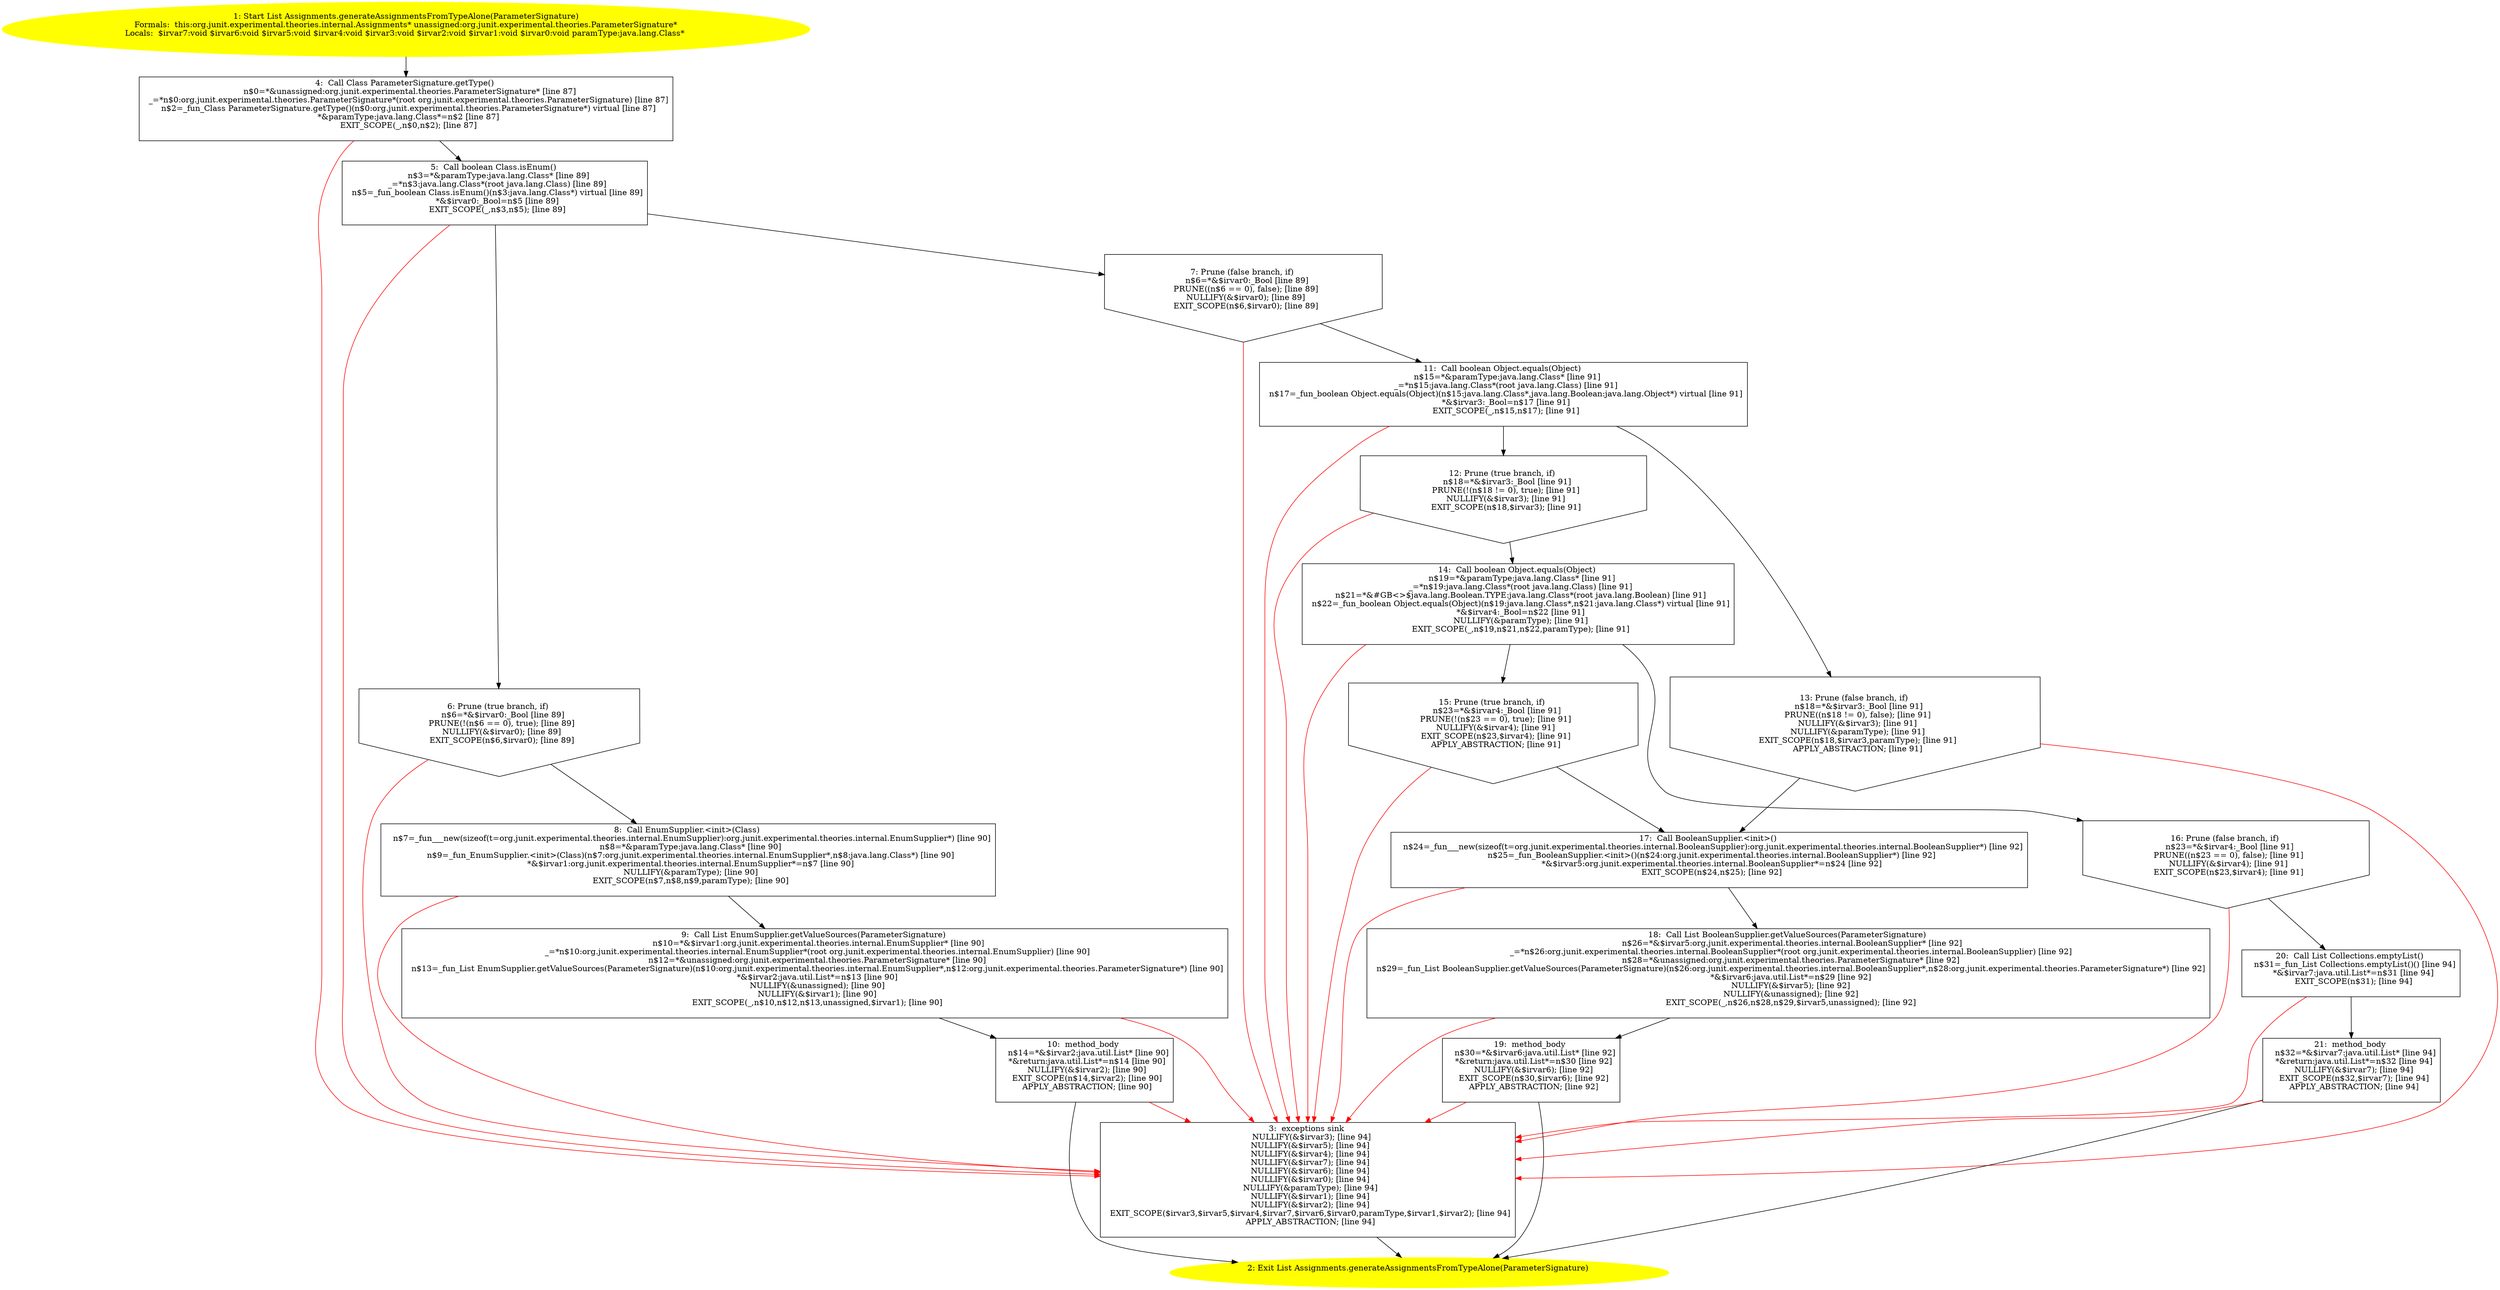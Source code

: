 /* @generated */
digraph cfg {
"org.junit.experimental.theories.internal.Assignments.generateAssignmentsFromTypeAlone(org.junit.expe.0a7c9f063a4a1420fd049758b88629f4_1" [label="1: Start List Assignments.generateAssignmentsFromTypeAlone(ParameterSignature)\nFormals:  this:org.junit.experimental.theories.internal.Assignments* unassigned:org.junit.experimental.theories.ParameterSignature*\nLocals:  $irvar7:void $irvar6:void $irvar5:void $irvar4:void $irvar3:void $irvar2:void $irvar1:void $irvar0:void paramType:java.lang.Class* \n  " color=yellow style=filled]
	

	 "org.junit.experimental.theories.internal.Assignments.generateAssignmentsFromTypeAlone(org.junit.expe.0a7c9f063a4a1420fd049758b88629f4_1" -> "org.junit.experimental.theories.internal.Assignments.generateAssignmentsFromTypeAlone(org.junit.expe.0a7c9f063a4a1420fd049758b88629f4_4" ;
"org.junit.experimental.theories.internal.Assignments.generateAssignmentsFromTypeAlone(org.junit.expe.0a7c9f063a4a1420fd049758b88629f4_2" [label="2: Exit List Assignments.generateAssignmentsFromTypeAlone(ParameterSignature) \n  " color=yellow style=filled]
	

"org.junit.experimental.theories.internal.Assignments.generateAssignmentsFromTypeAlone(org.junit.expe.0a7c9f063a4a1420fd049758b88629f4_3" [label="3:  exceptions sink \n   NULLIFY(&$irvar3); [line 94]\n  NULLIFY(&$irvar5); [line 94]\n  NULLIFY(&$irvar4); [line 94]\n  NULLIFY(&$irvar7); [line 94]\n  NULLIFY(&$irvar6); [line 94]\n  NULLIFY(&$irvar0); [line 94]\n  NULLIFY(&paramType); [line 94]\n  NULLIFY(&$irvar1); [line 94]\n  NULLIFY(&$irvar2); [line 94]\n  EXIT_SCOPE($irvar3,$irvar5,$irvar4,$irvar7,$irvar6,$irvar0,paramType,$irvar1,$irvar2); [line 94]\n  APPLY_ABSTRACTION; [line 94]\n " shape="box"]
	

	 "org.junit.experimental.theories.internal.Assignments.generateAssignmentsFromTypeAlone(org.junit.expe.0a7c9f063a4a1420fd049758b88629f4_3" -> "org.junit.experimental.theories.internal.Assignments.generateAssignmentsFromTypeAlone(org.junit.expe.0a7c9f063a4a1420fd049758b88629f4_2" ;
"org.junit.experimental.theories.internal.Assignments.generateAssignmentsFromTypeAlone(org.junit.expe.0a7c9f063a4a1420fd049758b88629f4_4" [label="4:  Call Class ParameterSignature.getType() \n   n$0=*&unassigned:org.junit.experimental.theories.ParameterSignature* [line 87]\n  _=*n$0:org.junit.experimental.theories.ParameterSignature*(root org.junit.experimental.theories.ParameterSignature) [line 87]\n  n$2=_fun_Class ParameterSignature.getType()(n$0:org.junit.experimental.theories.ParameterSignature*) virtual [line 87]\n  *&paramType:java.lang.Class*=n$2 [line 87]\n  EXIT_SCOPE(_,n$0,n$2); [line 87]\n " shape="box"]
	

	 "org.junit.experimental.theories.internal.Assignments.generateAssignmentsFromTypeAlone(org.junit.expe.0a7c9f063a4a1420fd049758b88629f4_4" -> "org.junit.experimental.theories.internal.Assignments.generateAssignmentsFromTypeAlone(org.junit.expe.0a7c9f063a4a1420fd049758b88629f4_5" ;
	 "org.junit.experimental.theories.internal.Assignments.generateAssignmentsFromTypeAlone(org.junit.expe.0a7c9f063a4a1420fd049758b88629f4_4" -> "org.junit.experimental.theories.internal.Assignments.generateAssignmentsFromTypeAlone(org.junit.expe.0a7c9f063a4a1420fd049758b88629f4_3" [color="red" ];
"org.junit.experimental.theories.internal.Assignments.generateAssignmentsFromTypeAlone(org.junit.expe.0a7c9f063a4a1420fd049758b88629f4_5" [label="5:  Call boolean Class.isEnum() \n   n$3=*&paramType:java.lang.Class* [line 89]\n  _=*n$3:java.lang.Class*(root java.lang.Class) [line 89]\n  n$5=_fun_boolean Class.isEnum()(n$3:java.lang.Class*) virtual [line 89]\n  *&$irvar0:_Bool=n$5 [line 89]\n  EXIT_SCOPE(_,n$3,n$5); [line 89]\n " shape="box"]
	

	 "org.junit.experimental.theories.internal.Assignments.generateAssignmentsFromTypeAlone(org.junit.expe.0a7c9f063a4a1420fd049758b88629f4_5" -> "org.junit.experimental.theories.internal.Assignments.generateAssignmentsFromTypeAlone(org.junit.expe.0a7c9f063a4a1420fd049758b88629f4_6" ;
	 "org.junit.experimental.theories.internal.Assignments.generateAssignmentsFromTypeAlone(org.junit.expe.0a7c9f063a4a1420fd049758b88629f4_5" -> "org.junit.experimental.theories.internal.Assignments.generateAssignmentsFromTypeAlone(org.junit.expe.0a7c9f063a4a1420fd049758b88629f4_7" ;
	 "org.junit.experimental.theories.internal.Assignments.generateAssignmentsFromTypeAlone(org.junit.expe.0a7c9f063a4a1420fd049758b88629f4_5" -> "org.junit.experimental.theories.internal.Assignments.generateAssignmentsFromTypeAlone(org.junit.expe.0a7c9f063a4a1420fd049758b88629f4_3" [color="red" ];
"org.junit.experimental.theories.internal.Assignments.generateAssignmentsFromTypeAlone(org.junit.expe.0a7c9f063a4a1420fd049758b88629f4_6" [label="6: Prune (true branch, if) \n   n$6=*&$irvar0:_Bool [line 89]\n  PRUNE(!(n$6 == 0), true); [line 89]\n  NULLIFY(&$irvar0); [line 89]\n  EXIT_SCOPE(n$6,$irvar0); [line 89]\n " shape="invhouse"]
	

	 "org.junit.experimental.theories.internal.Assignments.generateAssignmentsFromTypeAlone(org.junit.expe.0a7c9f063a4a1420fd049758b88629f4_6" -> "org.junit.experimental.theories.internal.Assignments.generateAssignmentsFromTypeAlone(org.junit.expe.0a7c9f063a4a1420fd049758b88629f4_8" ;
	 "org.junit.experimental.theories.internal.Assignments.generateAssignmentsFromTypeAlone(org.junit.expe.0a7c9f063a4a1420fd049758b88629f4_6" -> "org.junit.experimental.theories.internal.Assignments.generateAssignmentsFromTypeAlone(org.junit.expe.0a7c9f063a4a1420fd049758b88629f4_3" [color="red" ];
"org.junit.experimental.theories.internal.Assignments.generateAssignmentsFromTypeAlone(org.junit.expe.0a7c9f063a4a1420fd049758b88629f4_7" [label="7: Prune (false branch, if) \n   n$6=*&$irvar0:_Bool [line 89]\n  PRUNE((n$6 == 0), false); [line 89]\n  NULLIFY(&$irvar0); [line 89]\n  EXIT_SCOPE(n$6,$irvar0); [line 89]\n " shape="invhouse"]
	

	 "org.junit.experimental.theories.internal.Assignments.generateAssignmentsFromTypeAlone(org.junit.expe.0a7c9f063a4a1420fd049758b88629f4_7" -> "org.junit.experimental.theories.internal.Assignments.generateAssignmentsFromTypeAlone(org.junit.expe.0a7c9f063a4a1420fd049758b88629f4_11" ;
	 "org.junit.experimental.theories.internal.Assignments.generateAssignmentsFromTypeAlone(org.junit.expe.0a7c9f063a4a1420fd049758b88629f4_7" -> "org.junit.experimental.theories.internal.Assignments.generateAssignmentsFromTypeAlone(org.junit.expe.0a7c9f063a4a1420fd049758b88629f4_3" [color="red" ];
"org.junit.experimental.theories.internal.Assignments.generateAssignmentsFromTypeAlone(org.junit.expe.0a7c9f063a4a1420fd049758b88629f4_8" [label="8:  Call EnumSupplier.<init>(Class) \n   n$7=_fun___new(sizeof(t=org.junit.experimental.theories.internal.EnumSupplier):org.junit.experimental.theories.internal.EnumSupplier*) [line 90]\n  n$8=*&paramType:java.lang.Class* [line 90]\n  n$9=_fun_EnumSupplier.<init>(Class)(n$7:org.junit.experimental.theories.internal.EnumSupplier*,n$8:java.lang.Class*) [line 90]\n  *&$irvar1:org.junit.experimental.theories.internal.EnumSupplier*=n$7 [line 90]\n  NULLIFY(&paramType); [line 90]\n  EXIT_SCOPE(n$7,n$8,n$9,paramType); [line 90]\n " shape="box"]
	

	 "org.junit.experimental.theories.internal.Assignments.generateAssignmentsFromTypeAlone(org.junit.expe.0a7c9f063a4a1420fd049758b88629f4_8" -> "org.junit.experimental.theories.internal.Assignments.generateAssignmentsFromTypeAlone(org.junit.expe.0a7c9f063a4a1420fd049758b88629f4_9" ;
	 "org.junit.experimental.theories.internal.Assignments.generateAssignmentsFromTypeAlone(org.junit.expe.0a7c9f063a4a1420fd049758b88629f4_8" -> "org.junit.experimental.theories.internal.Assignments.generateAssignmentsFromTypeAlone(org.junit.expe.0a7c9f063a4a1420fd049758b88629f4_3" [color="red" ];
"org.junit.experimental.theories.internal.Assignments.generateAssignmentsFromTypeAlone(org.junit.expe.0a7c9f063a4a1420fd049758b88629f4_9" [label="9:  Call List EnumSupplier.getValueSources(ParameterSignature) \n   n$10=*&$irvar1:org.junit.experimental.theories.internal.EnumSupplier* [line 90]\n  _=*n$10:org.junit.experimental.theories.internal.EnumSupplier*(root org.junit.experimental.theories.internal.EnumSupplier) [line 90]\n  n$12=*&unassigned:org.junit.experimental.theories.ParameterSignature* [line 90]\n  n$13=_fun_List EnumSupplier.getValueSources(ParameterSignature)(n$10:org.junit.experimental.theories.internal.EnumSupplier*,n$12:org.junit.experimental.theories.ParameterSignature*) [line 90]\n  *&$irvar2:java.util.List*=n$13 [line 90]\n  NULLIFY(&unassigned); [line 90]\n  NULLIFY(&$irvar1); [line 90]\n  EXIT_SCOPE(_,n$10,n$12,n$13,unassigned,$irvar1); [line 90]\n " shape="box"]
	

	 "org.junit.experimental.theories.internal.Assignments.generateAssignmentsFromTypeAlone(org.junit.expe.0a7c9f063a4a1420fd049758b88629f4_9" -> "org.junit.experimental.theories.internal.Assignments.generateAssignmentsFromTypeAlone(org.junit.expe.0a7c9f063a4a1420fd049758b88629f4_10" ;
	 "org.junit.experimental.theories.internal.Assignments.generateAssignmentsFromTypeAlone(org.junit.expe.0a7c9f063a4a1420fd049758b88629f4_9" -> "org.junit.experimental.theories.internal.Assignments.generateAssignmentsFromTypeAlone(org.junit.expe.0a7c9f063a4a1420fd049758b88629f4_3" [color="red" ];
"org.junit.experimental.theories.internal.Assignments.generateAssignmentsFromTypeAlone(org.junit.expe.0a7c9f063a4a1420fd049758b88629f4_10" [label="10:  method_body \n   n$14=*&$irvar2:java.util.List* [line 90]\n  *&return:java.util.List*=n$14 [line 90]\n  NULLIFY(&$irvar2); [line 90]\n  EXIT_SCOPE(n$14,$irvar2); [line 90]\n  APPLY_ABSTRACTION; [line 90]\n " shape="box"]
	

	 "org.junit.experimental.theories.internal.Assignments.generateAssignmentsFromTypeAlone(org.junit.expe.0a7c9f063a4a1420fd049758b88629f4_10" -> "org.junit.experimental.theories.internal.Assignments.generateAssignmentsFromTypeAlone(org.junit.expe.0a7c9f063a4a1420fd049758b88629f4_2" ;
	 "org.junit.experimental.theories.internal.Assignments.generateAssignmentsFromTypeAlone(org.junit.expe.0a7c9f063a4a1420fd049758b88629f4_10" -> "org.junit.experimental.theories.internal.Assignments.generateAssignmentsFromTypeAlone(org.junit.expe.0a7c9f063a4a1420fd049758b88629f4_3" [color="red" ];
"org.junit.experimental.theories.internal.Assignments.generateAssignmentsFromTypeAlone(org.junit.expe.0a7c9f063a4a1420fd049758b88629f4_11" [label="11:  Call boolean Object.equals(Object) \n   n$15=*&paramType:java.lang.Class* [line 91]\n  _=*n$15:java.lang.Class*(root java.lang.Class) [line 91]\n  n$17=_fun_boolean Object.equals(Object)(n$15:java.lang.Class*,java.lang.Boolean:java.lang.Object*) virtual [line 91]\n  *&$irvar3:_Bool=n$17 [line 91]\n  EXIT_SCOPE(_,n$15,n$17); [line 91]\n " shape="box"]
	

	 "org.junit.experimental.theories.internal.Assignments.generateAssignmentsFromTypeAlone(org.junit.expe.0a7c9f063a4a1420fd049758b88629f4_11" -> "org.junit.experimental.theories.internal.Assignments.generateAssignmentsFromTypeAlone(org.junit.expe.0a7c9f063a4a1420fd049758b88629f4_12" ;
	 "org.junit.experimental.theories.internal.Assignments.generateAssignmentsFromTypeAlone(org.junit.expe.0a7c9f063a4a1420fd049758b88629f4_11" -> "org.junit.experimental.theories.internal.Assignments.generateAssignmentsFromTypeAlone(org.junit.expe.0a7c9f063a4a1420fd049758b88629f4_13" ;
	 "org.junit.experimental.theories.internal.Assignments.generateAssignmentsFromTypeAlone(org.junit.expe.0a7c9f063a4a1420fd049758b88629f4_11" -> "org.junit.experimental.theories.internal.Assignments.generateAssignmentsFromTypeAlone(org.junit.expe.0a7c9f063a4a1420fd049758b88629f4_3" [color="red" ];
"org.junit.experimental.theories.internal.Assignments.generateAssignmentsFromTypeAlone(org.junit.expe.0a7c9f063a4a1420fd049758b88629f4_12" [label="12: Prune (true branch, if) \n   n$18=*&$irvar3:_Bool [line 91]\n  PRUNE(!(n$18 != 0), true); [line 91]\n  NULLIFY(&$irvar3); [line 91]\n  EXIT_SCOPE(n$18,$irvar3); [line 91]\n " shape="invhouse"]
	

	 "org.junit.experimental.theories.internal.Assignments.generateAssignmentsFromTypeAlone(org.junit.expe.0a7c9f063a4a1420fd049758b88629f4_12" -> "org.junit.experimental.theories.internal.Assignments.generateAssignmentsFromTypeAlone(org.junit.expe.0a7c9f063a4a1420fd049758b88629f4_14" ;
	 "org.junit.experimental.theories.internal.Assignments.generateAssignmentsFromTypeAlone(org.junit.expe.0a7c9f063a4a1420fd049758b88629f4_12" -> "org.junit.experimental.theories.internal.Assignments.generateAssignmentsFromTypeAlone(org.junit.expe.0a7c9f063a4a1420fd049758b88629f4_3" [color="red" ];
"org.junit.experimental.theories.internal.Assignments.generateAssignmentsFromTypeAlone(org.junit.expe.0a7c9f063a4a1420fd049758b88629f4_13" [label="13: Prune (false branch, if) \n   n$18=*&$irvar3:_Bool [line 91]\n  PRUNE((n$18 != 0), false); [line 91]\n  NULLIFY(&$irvar3); [line 91]\n  NULLIFY(&paramType); [line 91]\n  EXIT_SCOPE(n$18,$irvar3,paramType); [line 91]\n  APPLY_ABSTRACTION; [line 91]\n " shape="invhouse"]
	

	 "org.junit.experimental.theories.internal.Assignments.generateAssignmentsFromTypeAlone(org.junit.expe.0a7c9f063a4a1420fd049758b88629f4_13" -> "org.junit.experimental.theories.internal.Assignments.generateAssignmentsFromTypeAlone(org.junit.expe.0a7c9f063a4a1420fd049758b88629f4_17" ;
	 "org.junit.experimental.theories.internal.Assignments.generateAssignmentsFromTypeAlone(org.junit.expe.0a7c9f063a4a1420fd049758b88629f4_13" -> "org.junit.experimental.theories.internal.Assignments.generateAssignmentsFromTypeAlone(org.junit.expe.0a7c9f063a4a1420fd049758b88629f4_3" [color="red" ];
"org.junit.experimental.theories.internal.Assignments.generateAssignmentsFromTypeAlone(org.junit.expe.0a7c9f063a4a1420fd049758b88629f4_14" [label="14:  Call boolean Object.equals(Object) \n   n$19=*&paramType:java.lang.Class* [line 91]\n  _=*n$19:java.lang.Class*(root java.lang.Class) [line 91]\n  n$21=*&#GB<>$java.lang.Boolean.TYPE:java.lang.Class*(root java.lang.Boolean) [line 91]\n  n$22=_fun_boolean Object.equals(Object)(n$19:java.lang.Class*,n$21:java.lang.Class*) virtual [line 91]\n  *&$irvar4:_Bool=n$22 [line 91]\n  NULLIFY(&paramType); [line 91]\n  EXIT_SCOPE(_,n$19,n$21,n$22,paramType); [line 91]\n " shape="box"]
	

	 "org.junit.experimental.theories.internal.Assignments.generateAssignmentsFromTypeAlone(org.junit.expe.0a7c9f063a4a1420fd049758b88629f4_14" -> "org.junit.experimental.theories.internal.Assignments.generateAssignmentsFromTypeAlone(org.junit.expe.0a7c9f063a4a1420fd049758b88629f4_15" ;
	 "org.junit.experimental.theories.internal.Assignments.generateAssignmentsFromTypeAlone(org.junit.expe.0a7c9f063a4a1420fd049758b88629f4_14" -> "org.junit.experimental.theories.internal.Assignments.generateAssignmentsFromTypeAlone(org.junit.expe.0a7c9f063a4a1420fd049758b88629f4_16" ;
	 "org.junit.experimental.theories.internal.Assignments.generateAssignmentsFromTypeAlone(org.junit.expe.0a7c9f063a4a1420fd049758b88629f4_14" -> "org.junit.experimental.theories.internal.Assignments.generateAssignmentsFromTypeAlone(org.junit.expe.0a7c9f063a4a1420fd049758b88629f4_3" [color="red" ];
"org.junit.experimental.theories.internal.Assignments.generateAssignmentsFromTypeAlone(org.junit.expe.0a7c9f063a4a1420fd049758b88629f4_15" [label="15: Prune (true branch, if) \n   n$23=*&$irvar4:_Bool [line 91]\n  PRUNE(!(n$23 == 0), true); [line 91]\n  NULLIFY(&$irvar4); [line 91]\n  EXIT_SCOPE(n$23,$irvar4); [line 91]\n  APPLY_ABSTRACTION; [line 91]\n " shape="invhouse"]
	

	 "org.junit.experimental.theories.internal.Assignments.generateAssignmentsFromTypeAlone(org.junit.expe.0a7c9f063a4a1420fd049758b88629f4_15" -> "org.junit.experimental.theories.internal.Assignments.generateAssignmentsFromTypeAlone(org.junit.expe.0a7c9f063a4a1420fd049758b88629f4_17" ;
	 "org.junit.experimental.theories.internal.Assignments.generateAssignmentsFromTypeAlone(org.junit.expe.0a7c9f063a4a1420fd049758b88629f4_15" -> "org.junit.experimental.theories.internal.Assignments.generateAssignmentsFromTypeAlone(org.junit.expe.0a7c9f063a4a1420fd049758b88629f4_3" [color="red" ];
"org.junit.experimental.theories.internal.Assignments.generateAssignmentsFromTypeAlone(org.junit.expe.0a7c9f063a4a1420fd049758b88629f4_16" [label="16: Prune (false branch, if) \n   n$23=*&$irvar4:_Bool [line 91]\n  PRUNE((n$23 == 0), false); [line 91]\n  NULLIFY(&$irvar4); [line 91]\n  EXIT_SCOPE(n$23,$irvar4); [line 91]\n " shape="invhouse"]
	

	 "org.junit.experimental.theories.internal.Assignments.generateAssignmentsFromTypeAlone(org.junit.expe.0a7c9f063a4a1420fd049758b88629f4_16" -> "org.junit.experimental.theories.internal.Assignments.generateAssignmentsFromTypeAlone(org.junit.expe.0a7c9f063a4a1420fd049758b88629f4_20" ;
	 "org.junit.experimental.theories.internal.Assignments.generateAssignmentsFromTypeAlone(org.junit.expe.0a7c9f063a4a1420fd049758b88629f4_16" -> "org.junit.experimental.theories.internal.Assignments.generateAssignmentsFromTypeAlone(org.junit.expe.0a7c9f063a4a1420fd049758b88629f4_3" [color="red" ];
"org.junit.experimental.theories.internal.Assignments.generateAssignmentsFromTypeAlone(org.junit.expe.0a7c9f063a4a1420fd049758b88629f4_17" [label="17:  Call BooleanSupplier.<init>() \n   n$24=_fun___new(sizeof(t=org.junit.experimental.theories.internal.BooleanSupplier):org.junit.experimental.theories.internal.BooleanSupplier*) [line 92]\n  n$25=_fun_BooleanSupplier.<init>()(n$24:org.junit.experimental.theories.internal.BooleanSupplier*) [line 92]\n  *&$irvar5:org.junit.experimental.theories.internal.BooleanSupplier*=n$24 [line 92]\n  EXIT_SCOPE(n$24,n$25); [line 92]\n " shape="box"]
	

	 "org.junit.experimental.theories.internal.Assignments.generateAssignmentsFromTypeAlone(org.junit.expe.0a7c9f063a4a1420fd049758b88629f4_17" -> "org.junit.experimental.theories.internal.Assignments.generateAssignmentsFromTypeAlone(org.junit.expe.0a7c9f063a4a1420fd049758b88629f4_18" ;
	 "org.junit.experimental.theories.internal.Assignments.generateAssignmentsFromTypeAlone(org.junit.expe.0a7c9f063a4a1420fd049758b88629f4_17" -> "org.junit.experimental.theories.internal.Assignments.generateAssignmentsFromTypeAlone(org.junit.expe.0a7c9f063a4a1420fd049758b88629f4_3" [color="red" ];
"org.junit.experimental.theories.internal.Assignments.generateAssignmentsFromTypeAlone(org.junit.expe.0a7c9f063a4a1420fd049758b88629f4_18" [label="18:  Call List BooleanSupplier.getValueSources(ParameterSignature) \n   n$26=*&$irvar5:org.junit.experimental.theories.internal.BooleanSupplier* [line 92]\n  _=*n$26:org.junit.experimental.theories.internal.BooleanSupplier*(root org.junit.experimental.theories.internal.BooleanSupplier) [line 92]\n  n$28=*&unassigned:org.junit.experimental.theories.ParameterSignature* [line 92]\n  n$29=_fun_List BooleanSupplier.getValueSources(ParameterSignature)(n$26:org.junit.experimental.theories.internal.BooleanSupplier*,n$28:org.junit.experimental.theories.ParameterSignature*) [line 92]\n  *&$irvar6:java.util.List*=n$29 [line 92]\n  NULLIFY(&$irvar5); [line 92]\n  NULLIFY(&unassigned); [line 92]\n  EXIT_SCOPE(_,n$26,n$28,n$29,$irvar5,unassigned); [line 92]\n " shape="box"]
	

	 "org.junit.experimental.theories.internal.Assignments.generateAssignmentsFromTypeAlone(org.junit.expe.0a7c9f063a4a1420fd049758b88629f4_18" -> "org.junit.experimental.theories.internal.Assignments.generateAssignmentsFromTypeAlone(org.junit.expe.0a7c9f063a4a1420fd049758b88629f4_19" ;
	 "org.junit.experimental.theories.internal.Assignments.generateAssignmentsFromTypeAlone(org.junit.expe.0a7c9f063a4a1420fd049758b88629f4_18" -> "org.junit.experimental.theories.internal.Assignments.generateAssignmentsFromTypeAlone(org.junit.expe.0a7c9f063a4a1420fd049758b88629f4_3" [color="red" ];
"org.junit.experimental.theories.internal.Assignments.generateAssignmentsFromTypeAlone(org.junit.expe.0a7c9f063a4a1420fd049758b88629f4_19" [label="19:  method_body \n   n$30=*&$irvar6:java.util.List* [line 92]\n  *&return:java.util.List*=n$30 [line 92]\n  NULLIFY(&$irvar6); [line 92]\n  EXIT_SCOPE(n$30,$irvar6); [line 92]\n  APPLY_ABSTRACTION; [line 92]\n " shape="box"]
	

	 "org.junit.experimental.theories.internal.Assignments.generateAssignmentsFromTypeAlone(org.junit.expe.0a7c9f063a4a1420fd049758b88629f4_19" -> "org.junit.experimental.theories.internal.Assignments.generateAssignmentsFromTypeAlone(org.junit.expe.0a7c9f063a4a1420fd049758b88629f4_2" ;
	 "org.junit.experimental.theories.internal.Assignments.generateAssignmentsFromTypeAlone(org.junit.expe.0a7c9f063a4a1420fd049758b88629f4_19" -> "org.junit.experimental.theories.internal.Assignments.generateAssignmentsFromTypeAlone(org.junit.expe.0a7c9f063a4a1420fd049758b88629f4_3" [color="red" ];
"org.junit.experimental.theories.internal.Assignments.generateAssignmentsFromTypeAlone(org.junit.expe.0a7c9f063a4a1420fd049758b88629f4_20" [label="20:  Call List Collections.emptyList() \n   n$31=_fun_List Collections.emptyList()() [line 94]\n  *&$irvar7:java.util.List*=n$31 [line 94]\n  EXIT_SCOPE(n$31); [line 94]\n " shape="box"]
	

	 "org.junit.experimental.theories.internal.Assignments.generateAssignmentsFromTypeAlone(org.junit.expe.0a7c9f063a4a1420fd049758b88629f4_20" -> "org.junit.experimental.theories.internal.Assignments.generateAssignmentsFromTypeAlone(org.junit.expe.0a7c9f063a4a1420fd049758b88629f4_21" ;
	 "org.junit.experimental.theories.internal.Assignments.generateAssignmentsFromTypeAlone(org.junit.expe.0a7c9f063a4a1420fd049758b88629f4_20" -> "org.junit.experimental.theories.internal.Assignments.generateAssignmentsFromTypeAlone(org.junit.expe.0a7c9f063a4a1420fd049758b88629f4_3" [color="red" ];
"org.junit.experimental.theories.internal.Assignments.generateAssignmentsFromTypeAlone(org.junit.expe.0a7c9f063a4a1420fd049758b88629f4_21" [label="21:  method_body \n   n$32=*&$irvar7:java.util.List* [line 94]\n  *&return:java.util.List*=n$32 [line 94]\n  NULLIFY(&$irvar7); [line 94]\n  EXIT_SCOPE(n$32,$irvar7); [line 94]\n  APPLY_ABSTRACTION; [line 94]\n " shape="box"]
	

	 "org.junit.experimental.theories.internal.Assignments.generateAssignmentsFromTypeAlone(org.junit.expe.0a7c9f063a4a1420fd049758b88629f4_21" -> "org.junit.experimental.theories.internal.Assignments.generateAssignmentsFromTypeAlone(org.junit.expe.0a7c9f063a4a1420fd049758b88629f4_2" ;
	 "org.junit.experimental.theories.internal.Assignments.generateAssignmentsFromTypeAlone(org.junit.expe.0a7c9f063a4a1420fd049758b88629f4_21" -> "org.junit.experimental.theories.internal.Assignments.generateAssignmentsFromTypeAlone(org.junit.expe.0a7c9f063a4a1420fd049758b88629f4_3" [color="red" ];
}
